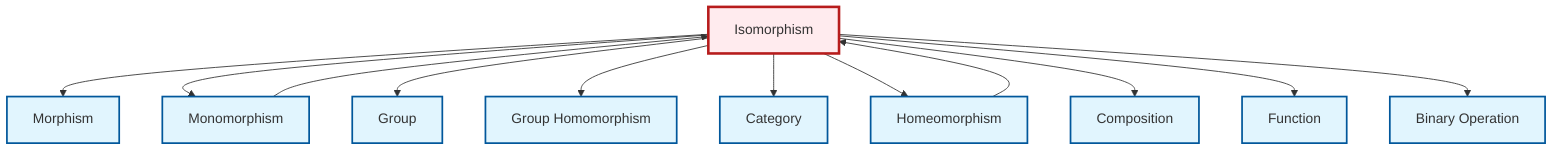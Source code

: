 graph TD
    classDef definition fill:#e1f5fe,stroke:#01579b,stroke-width:2px
    classDef theorem fill:#f3e5f5,stroke:#4a148c,stroke-width:2px
    classDef axiom fill:#fff3e0,stroke:#e65100,stroke-width:2px
    classDef example fill:#e8f5e9,stroke:#1b5e20,stroke-width:2px
    classDef current fill:#ffebee,stroke:#b71c1c,stroke-width:3px
    def-category["Category"]:::definition
    def-function["Function"]:::definition
    def-homomorphism["Group Homomorphism"]:::definition
    def-isomorphism["Isomorphism"]:::definition
    def-morphism["Morphism"]:::definition
    def-monomorphism["Monomorphism"]:::definition
    def-binary-operation["Binary Operation"]:::definition
    def-homeomorphism["Homeomorphism"]:::definition
    def-composition["Composition"]:::definition
    def-group["Group"]:::definition
    def-isomorphism --> def-morphism
    def-isomorphism --> def-monomorphism
    def-isomorphism --> def-group
    def-isomorphism --> def-homomorphism
    def-isomorphism --> def-category
    def-monomorphism --> def-isomorphism
    def-isomorphism --> def-homeomorphism
    def-isomorphism --> def-composition
    def-homeomorphism --> def-isomorphism
    def-isomorphism --> def-function
    def-isomorphism --> def-binary-operation
    class def-isomorphism current
